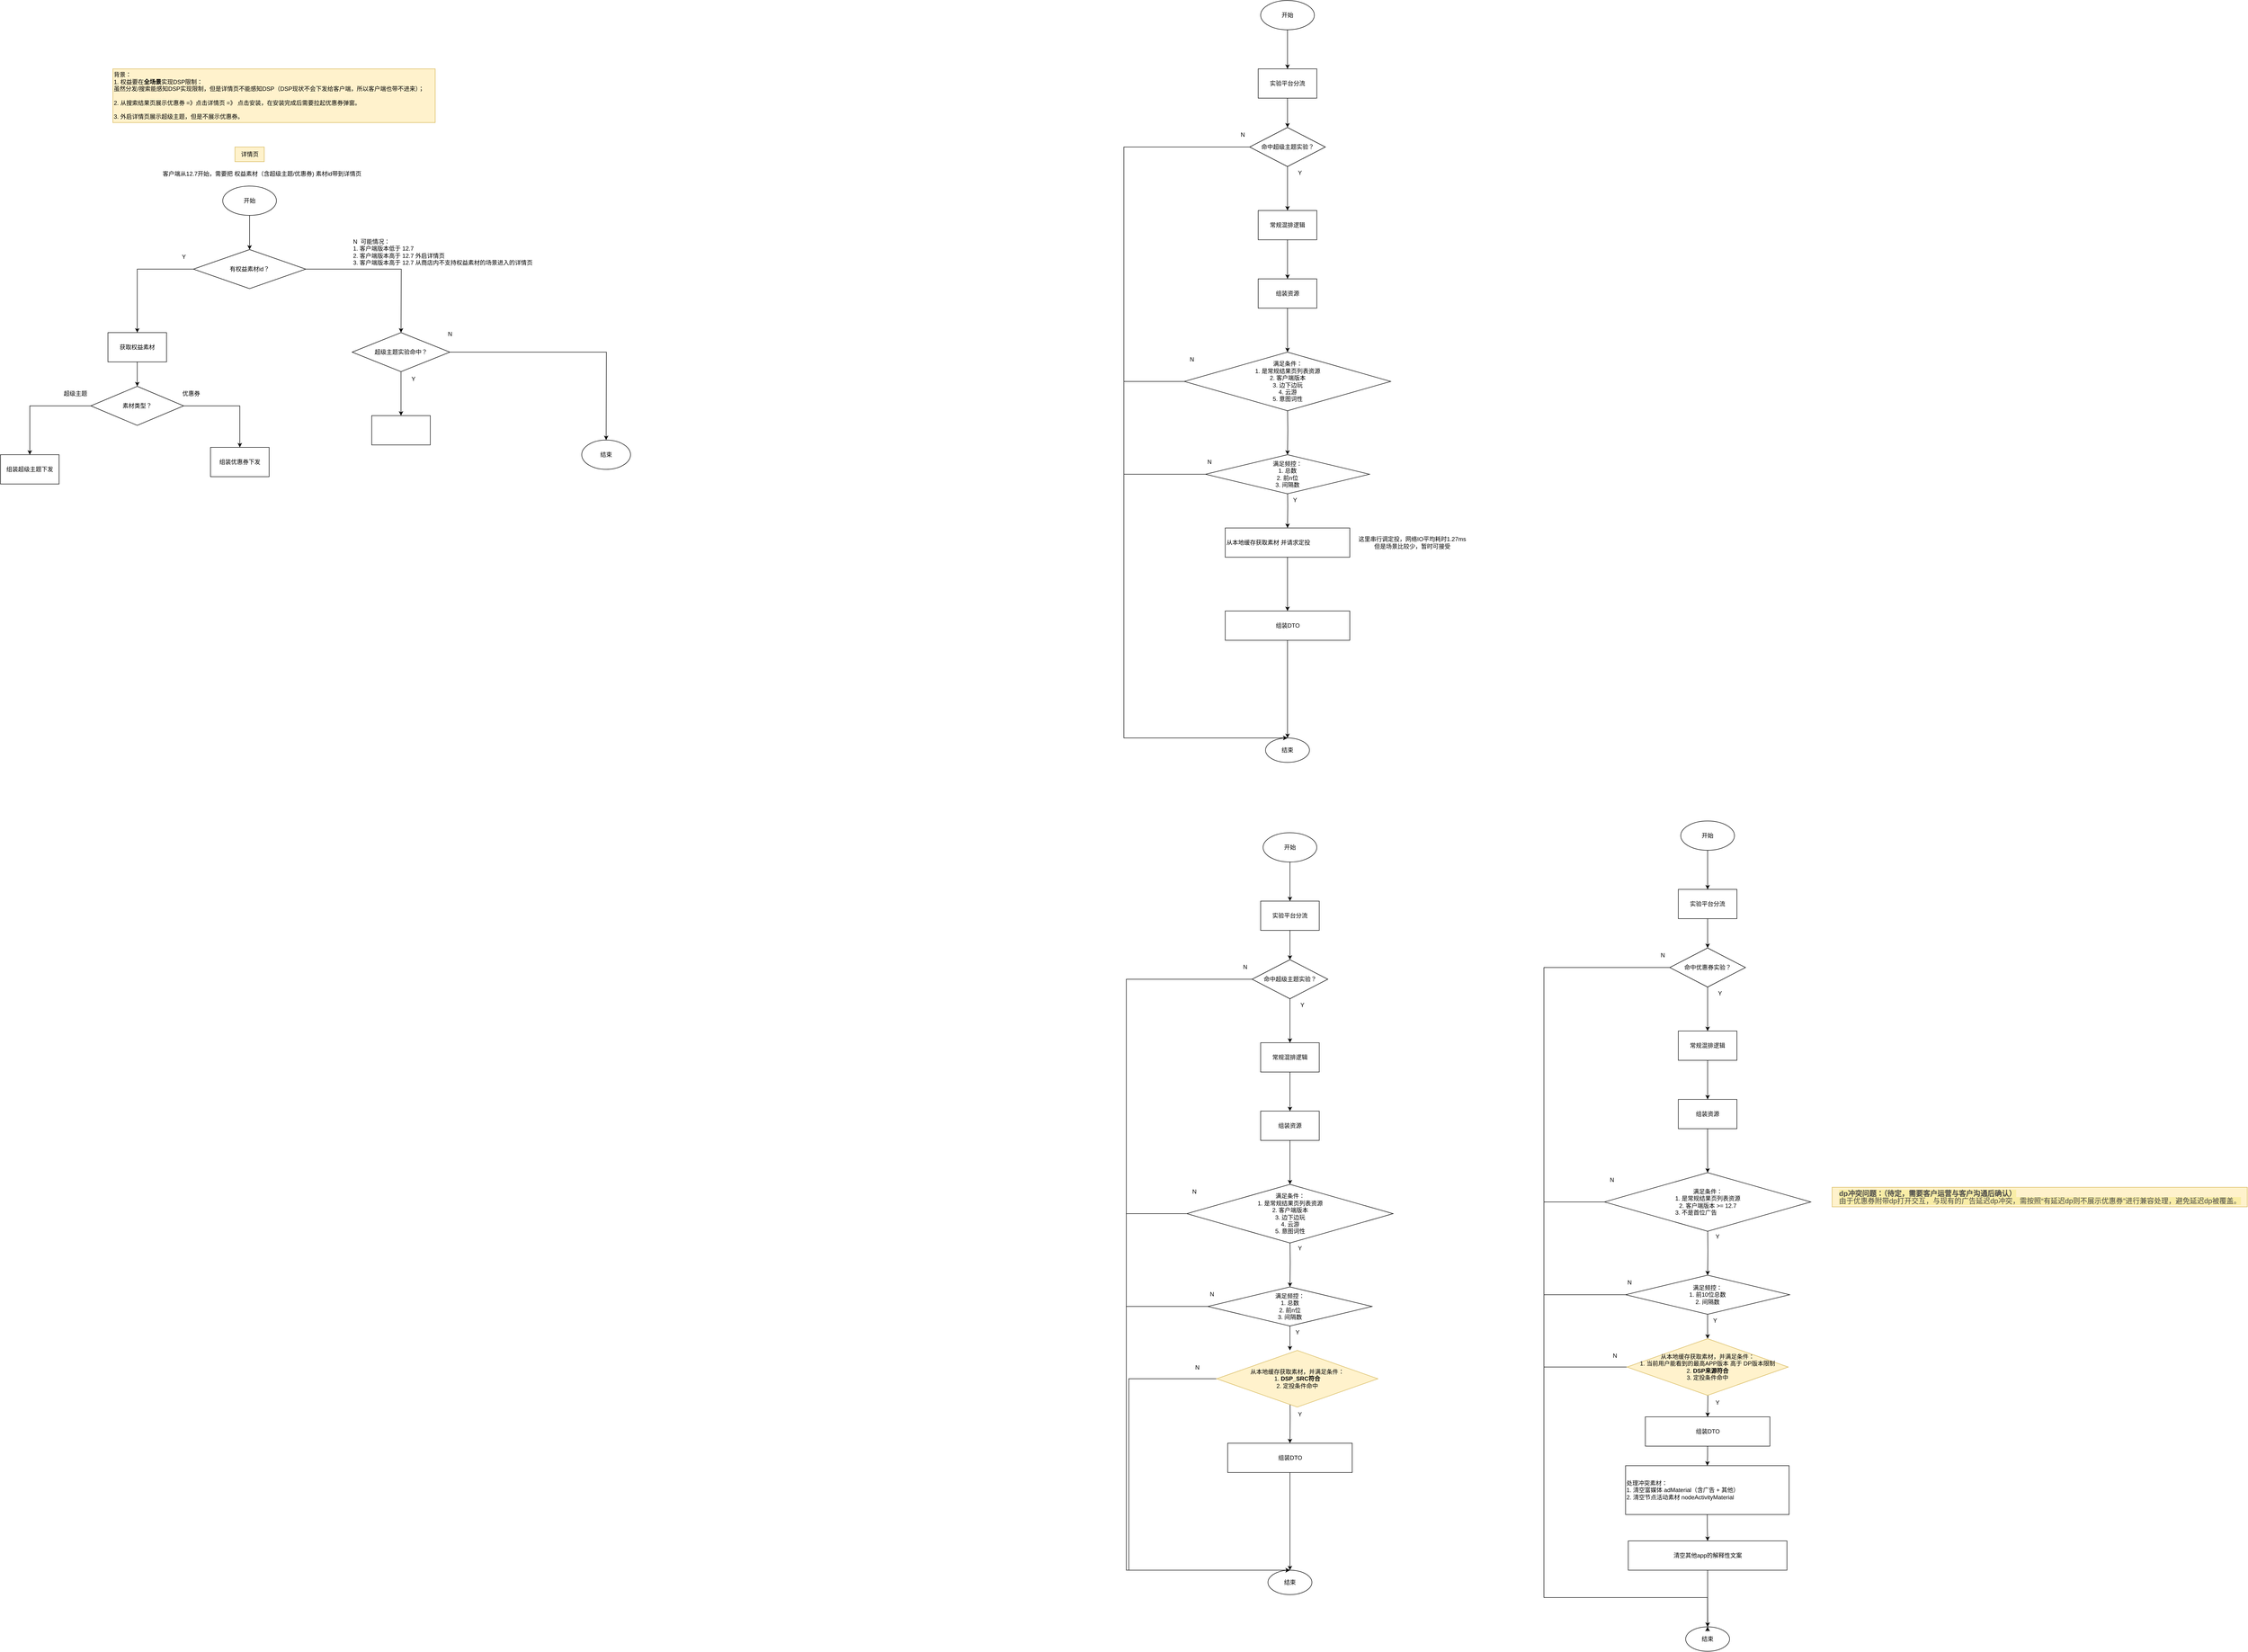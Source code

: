 <mxfile version="26.3.0">
  <diagram name="第 1 页" id="o4eZLWBOoZ1R6lj8plFQ">
    <mxGraphModel dx="3798" dy="714" grid="1" gridSize="10" guides="1" tooltips="1" connect="1" arrows="1" fold="1" page="1" pageScale="1" pageWidth="827" pageHeight="1169" math="0" shadow="0">
      <root>
        <mxCell id="0" />
        <mxCell id="1" parent="0" />
        <mxCell id="afSKzVF0Jw_LSbCJ2PBr-6" value="" style="edgeStyle=orthogonalEdgeStyle;rounded=0;orthogonalLoop=1;jettySize=auto;html=1;" parent="1" source="afSKzVF0Jw_LSbCJ2PBr-2" target="afSKzVF0Jw_LSbCJ2PBr-5" edge="1">
          <mxGeometry relative="1" as="geometry" />
        </mxCell>
        <mxCell id="afSKzVF0Jw_LSbCJ2PBr-2" value="开始" style="ellipse;whiteSpace=wrap;html=1;" parent="1" vertex="1">
          <mxGeometry x="360" y="50" width="110" height="60" as="geometry" />
        </mxCell>
        <mxCell id="afSKzVF0Jw_LSbCJ2PBr-8" value="" style="edgeStyle=orthogonalEdgeStyle;rounded=0;orthogonalLoop=1;jettySize=auto;html=1;" parent="1" source="afSKzVF0Jw_LSbCJ2PBr-5" target="afSKzVF0Jw_LSbCJ2PBr-7" edge="1">
          <mxGeometry relative="1" as="geometry" />
        </mxCell>
        <mxCell id="afSKzVF0Jw_LSbCJ2PBr-5" value="实验平台分流" style="whiteSpace=wrap;html=1;" parent="1" vertex="1">
          <mxGeometry x="355" y="190" width="120" height="60" as="geometry" />
        </mxCell>
        <mxCell id="afSKzVF0Jw_LSbCJ2PBr-10" value="" style="edgeStyle=orthogonalEdgeStyle;rounded=0;orthogonalLoop=1;jettySize=auto;html=1;" parent="1" source="afSKzVF0Jw_LSbCJ2PBr-7" target="afSKzVF0Jw_LSbCJ2PBr-9" edge="1">
          <mxGeometry relative="1" as="geometry">
            <Array as="points">
              <mxPoint x="80" y="350" />
              <mxPoint x="80" y="1560" />
            </Array>
          </mxGeometry>
        </mxCell>
        <mxCell id="afSKzVF0Jw_LSbCJ2PBr-12" value="" style="edgeStyle=orthogonalEdgeStyle;rounded=0;orthogonalLoop=1;jettySize=auto;html=1;" parent="1" source="afSKzVF0Jw_LSbCJ2PBr-7" target="afSKzVF0Jw_LSbCJ2PBr-11" edge="1">
          <mxGeometry relative="1" as="geometry" />
        </mxCell>
        <mxCell id="afSKzVF0Jw_LSbCJ2PBr-7" value="命中超级主题实验？" style="rhombus;whiteSpace=wrap;html=1;" parent="1" vertex="1">
          <mxGeometry x="337.5" y="310" width="155" height="80" as="geometry" />
        </mxCell>
        <mxCell id="afSKzVF0Jw_LSbCJ2PBr-9" value="结束" style="ellipse;whiteSpace=wrap;html=1;" parent="1" vertex="1">
          <mxGeometry x="370" y="1560" width="90" height="50" as="geometry" />
        </mxCell>
        <mxCell id="afSKzVF0Jw_LSbCJ2PBr-16" value="" style="edgeStyle=orthogonalEdgeStyle;rounded=0;orthogonalLoop=1;jettySize=auto;html=1;" parent="1" source="afSKzVF0Jw_LSbCJ2PBr-11" target="afSKzVF0Jw_LSbCJ2PBr-15" edge="1">
          <mxGeometry relative="1" as="geometry" />
        </mxCell>
        <mxCell id="afSKzVF0Jw_LSbCJ2PBr-11" value="常规混排逻辑" style="whiteSpace=wrap;html=1;" parent="1" vertex="1">
          <mxGeometry x="355" y="480" width="120" height="60" as="geometry" />
        </mxCell>
        <mxCell id="afSKzVF0Jw_LSbCJ2PBr-13" value="Y" style="text;html=1;align=center;verticalAlign=middle;resizable=0;points=[];autosize=1;strokeColor=none;fillColor=none;" parent="1" vertex="1">
          <mxGeometry x="425" y="388" width="30" height="30" as="geometry" />
        </mxCell>
        <mxCell id="afSKzVF0Jw_LSbCJ2PBr-14" value="N" style="text;html=1;align=center;verticalAlign=middle;resizable=0;points=[];autosize=1;strokeColor=none;fillColor=none;" parent="1" vertex="1">
          <mxGeometry x="307.5" y="310" width="30" height="30" as="geometry" />
        </mxCell>
        <mxCell id="afSKzVF0Jw_LSbCJ2PBr-18" value="" style="edgeStyle=orthogonalEdgeStyle;rounded=0;orthogonalLoop=1;jettySize=auto;html=1;" parent="1" source="afSKzVF0Jw_LSbCJ2PBr-15" edge="1">
          <mxGeometry relative="1" as="geometry">
            <mxPoint x="415.057" y="770" as="targetPoint" />
          </mxGeometry>
        </mxCell>
        <mxCell id="afSKzVF0Jw_LSbCJ2PBr-15" value="组装资源" style="whiteSpace=wrap;html=1;" parent="1" vertex="1">
          <mxGeometry x="355" y="620" width="120" height="60" as="geometry" />
        </mxCell>
        <mxCell id="afSKzVF0Jw_LSbCJ2PBr-20" value="" style="edgeStyle=orthogonalEdgeStyle;rounded=0;orthogonalLoop=1;jettySize=auto;html=1;" parent="1" edge="1">
          <mxGeometry relative="1" as="geometry">
            <mxPoint x="415.057" y="880" as="sourcePoint" />
            <mxPoint x="415" y="980" as="targetPoint" />
          </mxGeometry>
        </mxCell>
        <mxCell id="afSKzVF0Jw_LSbCJ2PBr-22" value="" style="edgeStyle=orthogonalEdgeStyle;rounded=0;orthogonalLoop=1;jettySize=auto;html=1;" parent="1" target="afSKzVF0Jw_LSbCJ2PBr-21" edge="1">
          <mxGeometry relative="1" as="geometry">
            <mxPoint x="415" y="1040" as="sourcePoint" />
          </mxGeometry>
        </mxCell>
        <mxCell id="afSKzVF0Jw_LSbCJ2PBr-34" style="edgeStyle=orthogonalEdgeStyle;rounded=0;orthogonalLoop=1;jettySize=auto;html=1;entryX=0.5;entryY=0;entryDx=0;entryDy=0;" parent="1" source="afSKzVF0Jw_LSbCJ2PBr-21" target="afSKzVF0Jw_LSbCJ2PBr-32" edge="1">
          <mxGeometry relative="1" as="geometry" />
        </mxCell>
        <mxCell id="afSKzVF0Jw_LSbCJ2PBr-21" value="从本地缓存获取素材 并请求定投" style="whiteSpace=wrap;html=1;align=left;" parent="1" vertex="1">
          <mxGeometry x="287.5" y="1130" width="255" height="60" as="geometry" />
        </mxCell>
        <mxCell id="afSKzVF0Jw_LSbCJ2PBr-30" style="edgeStyle=orthogonalEdgeStyle;rounded=0;orthogonalLoop=1;jettySize=auto;html=1;entryX=0.5;entryY=0;entryDx=0;entryDy=0;" parent="1" source="afSKzVF0Jw_LSbCJ2PBr-23" target="afSKzVF0Jw_LSbCJ2PBr-9" edge="1">
          <mxGeometry relative="1" as="geometry">
            <Array as="points">
              <mxPoint x="80" y="1020" />
              <mxPoint x="80" y="1560" />
            </Array>
          </mxGeometry>
        </mxCell>
        <mxCell id="afSKzVF0Jw_LSbCJ2PBr-23" value="&lt;span style=&quot;text-align: left;&quot;&gt;满足频控：&lt;/span&gt;&lt;br style=&quot;text-align: left;&quot;&gt;&lt;span style=&quot;text-align: left;&quot;&gt;1. 总数&lt;/span&gt;&lt;br style=&quot;text-align: left;&quot;&gt;&lt;span style=&quot;text-align: left;&quot;&gt;2. 前n位&lt;/span&gt;&lt;br style=&quot;text-align: left;&quot;&gt;&lt;span style=&quot;text-align: left;&quot;&gt;3. 间隔数&lt;/span&gt;" style="rhombus;whiteSpace=wrap;html=1;" parent="1" vertex="1">
          <mxGeometry x="247" y="980" width="336" height="80" as="geometry" />
        </mxCell>
        <mxCell id="afSKzVF0Jw_LSbCJ2PBr-24" value="Y" style="text;html=1;align=center;verticalAlign=middle;resizable=0;points=[];autosize=1;strokeColor=none;fillColor=none;" parent="1" vertex="1">
          <mxGeometry x="415" y="1058" width="30" height="30" as="geometry" />
        </mxCell>
        <mxCell id="afSKzVF0Jw_LSbCJ2PBr-25" value="N" style="text;html=1;align=center;verticalAlign=middle;resizable=0;points=[];autosize=1;strokeColor=none;fillColor=none;" parent="1" vertex="1">
          <mxGeometry x="240" y="980" width="30" height="30" as="geometry" />
        </mxCell>
        <mxCell id="afSKzVF0Jw_LSbCJ2PBr-29" style="edgeStyle=orthogonalEdgeStyle;rounded=0;orthogonalLoop=1;jettySize=auto;html=1;entryX=0.5;entryY=0;entryDx=0;entryDy=0;" parent="1" source="afSKzVF0Jw_LSbCJ2PBr-26" target="afSKzVF0Jw_LSbCJ2PBr-9" edge="1">
          <mxGeometry relative="1" as="geometry">
            <Array as="points">
              <mxPoint x="80" y="830" />
              <mxPoint x="80" y="1560" />
            </Array>
          </mxGeometry>
        </mxCell>
        <mxCell id="afSKzVF0Jw_LSbCJ2PBr-26" value="&lt;span style=&quot;text-align: left;&quot;&gt;满足条件：&lt;/span&gt;&lt;br style=&quot;text-align: left;&quot;&gt;&lt;span style=&quot;text-align: left;&quot;&gt;1. 是常规结果页列表资源&lt;/span&gt;&lt;br style=&quot;text-align: left;&quot;&gt;&lt;span style=&quot;text-align: left;&quot;&gt;2. 客户端版本&lt;/span&gt;&lt;br style=&quot;text-align: left;&quot;&gt;&lt;span style=&quot;text-align: left;&quot;&gt;3. 边下边玩&lt;/span&gt;&lt;br style=&quot;text-align: left;&quot;&gt;&lt;span style=&quot;text-align: left;&quot;&gt;4. 云游&lt;/span&gt;&lt;br style=&quot;text-align: left;&quot;&gt;&lt;span style=&quot;text-align: left;&quot;&gt;5. 意图词性&lt;/span&gt;" style="rhombus;whiteSpace=wrap;html=1;" parent="1" vertex="1">
          <mxGeometry x="203.75" y="770" width="422.5" height="120" as="geometry" />
        </mxCell>
        <mxCell id="afSKzVF0Jw_LSbCJ2PBr-27" value="N" style="text;html=1;align=center;verticalAlign=middle;resizable=0;points=[];autosize=1;strokeColor=none;fillColor=none;" parent="1" vertex="1">
          <mxGeometry x="203.75" y="770" width="30" height="30" as="geometry" />
        </mxCell>
        <mxCell id="afSKzVF0Jw_LSbCJ2PBr-28" value="这里串行调定投，网络IO平均耗时1.27ms&lt;br&gt;但是场景比较少，暂时可接受" style="text;html=1;align=center;verticalAlign=middle;resizable=0;points=[];autosize=1;strokeColor=none;fillColor=none;" parent="1" vertex="1">
          <mxGeometry x="550" y="1140" width="240" height="40" as="geometry" />
        </mxCell>
        <mxCell id="afSKzVF0Jw_LSbCJ2PBr-33" style="edgeStyle=orthogonalEdgeStyle;rounded=0;orthogonalLoop=1;jettySize=auto;html=1;entryX=0.5;entryY=0;entryDx=0;entryDy=0;" parent="1" source="afSKzVF0Jw_LSbCJ2PBr-32" target="afSKzVF0Jw_LSbCJ2PBr-9" edge="1">
          <mxGeometry relative="1" as="geometry" />
        </mxCell>
        <mxCell id="afSKzVF0Jw_LSbCJ2PBr-32" value="组装DTO" style="whiteSpace=wrap;html=1;align=center;" parent="1" vertex="1">
          <mxGeometry x="287.5" y="1300" width="255" height="60" as="geometry" />
        </mxCell>
        <mxCell id="afSKzVF0Jw_LSbCJ2PBr-35" value="" style="edgeStyle=orthogonalEdgeStyle;rounded=0;orthogonalLoop=1;jettySize=auto;html=1;" parent="1" source="afSKzVF0Jw_LSbCJ2PBr-36" target="afSKzVF0Jw_LSbCJ2PBr-38" edge="1">
          <mxGeometry relative="1" as="geometry" />
        </mxCell>
        <mxCell id="afSKzVF0Jw_LSbCJ2PBr-36" value="开始" style="ellipse;whiteSpace=wrap;html=1;" parent="1" vertex="1">
          <mxGeometry x="365" y="1754" width="110" height="60" as="geometry" />
        </mxCell>
        <mxCell id="afSKzVF0Jw_LSbCJ2PBr-37" value="" style="edgeStyle=orthogonalEdgeStyle;rounded=0;orthogonalLoop=1;jettySize=auto;html=1;" parent="1" source="afSKzVF0Jw_LSbCJ2PBr-38" target="afSKzVF0Jw_LSbCJ2PBr-41" edge="1">
          <mxGeometry relative="1" as="geometry" />
        </mxCell>
        <mxCell id="afSKzVF0Jw_LSbCJ2PBr-38" value="实验平台分流" style="whiteSpace=wrap;html=1;" parent="1" vertex="1">
          <mxGeometry x="360" y="1894" width="120" height="60" as="geometry" />
        </mxCell>
        <mxCell id="afSKzVF0Jw_LSbCJ2PBr-39" value="" style="edgeStyle=orthogonalEdgeStyle;rounded=0;orthogonalLoop=1;jettySize=auto;html=1;" parent="1" source="afSKzVF0Jw_LSbCJ2PBr-41" target="afSKzVF0Jw_LSbCJ2PBr-42" edge="1">
          <mxGeometry relative="1" as="geometry">
            <Array as="points">
              <mxPoint x="85" y="2054" />
              <mxPoint x="85" y="3264" />
            </Array>
          </mxGeometry>
        </mxCell>
        <mxCell id="afSKzVF0Jw_LSbCJ2PBr-40" value="" style="edgeStyle=orthogonalEdgeStyle;rounded=0;orthogonalLoop=1;jettySize=auto;html=1;" parent="1" source="afSKzVF0Jw_LSbCJ2PBr-41" target="afSKzVF0Jw_LSbCJ2PBr-44" edge="1">
          <mxGeometry relative="1" as="geometry" />
        </mxCell>
        <mxCell id="afSKzVF0Jw_LSbCJ2PBr-41" value="命中超级主题实验？" style="rhombus;whiteSpace=wrap;html=1;" parent="1" vertex="1">
          <mxGeometry x="342.5" y="2014" width="155" height="80" as="geometry" />
        </mxCell>
        <mxCell id="afSKzVF0Jw_LSbCJ2PBr-42" value="结束" style="ellipse;whiteSpace=wrap;html=1;" parent="1" vertex="1">
          <mxGeometry x="375" y="3264" width="90" height="50" as="geometry" />
        </mxCell>
        <mxCell id="afSKzVF0Jw_LSbCJ2PBr-43" value="" style="edgeStyle=orthogonalEdgeStyle;rounded=0;orthogonalLoop=1;jettySize=auto;html=1;" parent="1" source="afSKzVF0Jw_LSbCJ2PBr-44" target="afSKzVF0Jw_LSbCJ2PBr-48" edge="1">
          <mxGeometry relative="1" as="geometry" />
        </mxCell>
        <mxCell id="afSKzVF0Jw_LSbCJ2PBr-44" value="常规混排逻辑" style="whiteSpace=wrap;html=1;" parent="1" vertex="1">
          <mxGeometry x="360" y="2184" width="120" height="60" as="geometry" />
        </mxCell>
        <mxCell id="afSKzVF0Jw_LSbCJ2PBr-45" value="Y" style="text;html=1;align=center;verticalAlign=middle;resizable=0;points=[];autosize=1;strokeColor=none;fillColor=none;" parent="1" vertex="1">
          <mxGeometry x="430" y="2092" width="30" height="30" as="geometry" />
        </mxCell>
        <mxCell id="afSKzVF0Jw_LSbCJ2PBr-46" value="N" style="text;html=1;align=center;verticalAlign=middle;resizable=0;points=[];autosize=1;strokeColor=none;fillColor=none;" parent="1" vertex="1">
          <mxGeometry x="312.5" y="2014" width="30" height="30" as="geometry" />
        </mxCell>
        <mxCell id="afSKzVF0Jw_LSbCJ2PBr-47" value="" style="edgeStyle=orthogonalEdgeStyle;rounded=0;orthogonalLoop=1;jettySize=auto;html=1;" parent="1" source="afSKzVF0Jw_LSbCJ2PBr-48" edge="1">
          <mxGeometry relative="1" as="geometry">
            <mxPoint x="420.057" y="2474" as="targetPoint" />
          </mxGeometry>
        </mxCell>
        <mxCell id="afSKzVF0Jw_LSbCJ2PBr-48" value="组装资源" style="whiteSpace=wrap;html=1;" parent="1" vertex="1">
          <mxGeometry x="360" y="2324" width="120" height="60" as="geometry" />
        </mxCell>
        <mxCell id="afSKzVF0Jw_LSbCJ2PBr-49" value="" style="edgeStyle=orthogonalEdgeStyle;rounded=0;orthogonalLoop=1;jettySize=auto;html=1;" parent="1" edge="1">
          <mxGeometry relative="1" as="geometry">
            <mxPoint x="420.057" y="2584" as="sourcePoint" />
            <mxPoint x="420" y="2684" as="targetPoint" />
          </mxGeometry>
        </mxCell>
        <mxCell id="afSKzVF0Jw_LSbCJ2PBr-51" style="edgeStyle=orthogonalEdgeStyle;rounded=0;orthogonalLoop=1;jettySize=auto;html=1;entryX=0.5;entryY=0;entryDx=0;entryDy=0;" parent="1" target="afSKzVF0Jw_LSbCJ2PBr-62" edge="1">
          <mxGeometry relative="1" as="geometry">
            <mxPoint x="420" y="2894" as="sourcePoint" />
          </mxGeometry>
        </mxCell>
        <mxCell id="afSKzVF0Jw_LSbCJ2PBr-53" style="edgeStyle=orthogonalEdgeStyle;rounded=0;orthogonalLoop=1;jettySize=auto;html=1;entryX=0.5;entryY=0;entryDx=0;entryDy=0;" parent="1" source="afSKzVF0Jw_LSbCJ2PBr-54" target="afSKzVF0Jw_LSbCJ2PBr-42" edge="1">
          <mxGeometry relative="1" as="geometry">
            <Array as="points">
              <mxPoint x="85" y="2724" />
              <mxPoint x="85" y="3264" />
            </Array>
          </mxGeometry>
        </mxCell>
        <mxCell id="afSKzVF0Jw_LSbCJ2PBr-92" value="" style="edgeStyle=orthogonalEdgeStyle;rounded=0;orthogonalLoop=1;jettySize=auto;html=1;" parent="1" source="afSKzVF0Jw_LSbCJ2PBr-54" edge="1">
          <mxGeometry relative="1" as="geometry">
            <mxPoint x="420" y="2814" as="targetPoint" />
          </mxGeometry>
        </mxCell>
        <mxCell id="afSKzVF0Jw_LSbCJ2PBr-54" value="&lt;span style=&quot;text-align: left;&quot;&gt;满足频控：&lt;/span&gt;&lt;br style=&quot;text-align: left;&quot;&gt;&lt;span style=&quot;text-align: left;&quot;&gt;1. 总数&lt;/span&gt;&lt;br style=&quot;text-align: left;&quot;&gt;&lt;span style=&quot;text-align: left;&quot;&gt;2. 前n位&lt;/span&gt;&lt;br style=&quot;text-align: left;&quot;&gt;&lt;span style=&quot;text-align: left;&quot;&gt;3. 间隔数&lt;/span&gt;" style="rhombus;whiteSpace=wrap;html=1;" parent="1" vertex="1">
          <mxGeometry x="252" y="2684" width="336" height="80" as="geometry" />
        </mxCell>
        <mxCell id="afSKzVF0Jw_LSbCJ2PBr-55" value="Y" style="text;html=1;align=center;verticalAlign=middle;resizable=0;points=[];autosize=1;strokeColor=none;fillColor=none;" parent="1" vertex="1">
          <mxGeometry x="420" y="2762" width="30" height="30" as="geometry" />
        </mxCell>
        <mxCell id="afSKzVF0Jw_LSbCJ2PBr-56" value="N" style="text;html=1;align=center;verticalAlign=middle;resizable=0;points=[];autosize=1;strokeColor=none;fillColor=none;" parent="1" vertex="1">
          <mxGeometry x="245" y="2684" width="30" height="30" as="geometry" />
        </mxCell>
        <mxCell id="afSKzVF0Jw_LSbCJ2PBr-57" style="edgeStyle=orthogonalEdgeStyle;rounded=0;orthogonalLoop=1;jettySize=auto;html=1;entryX=0.5;entryY=0;entryDx=0;entryDy=0;" parent="1" source="afSKzVF0Jw_LSbCJ2PBr-58" target="afSKzVF0Jw_LSbCJ2PBr-42" edge="1">
          <mxGeometry relative="1" as="geometry">
            <Array as="points">
              <mxPoint x="85" y="2534" />
              <mxPoint x="85" y="3264" />
            </Array>
          </mxGeometry>
        </mxCell>
        <mxCell id="afSKzVF0Jw_LSbCJ2PBr-58" value="&lt;span style=&quot;text-align: left;&quot;&gt;满足条件：&lt;/span&gt;&lt;br style=&quot;text-align: left;&quot;&gt;&lt;span style=&quot;text-align: left;&quot;&gt;1. 是常规结果页列表资源&lt;/span&gt;&lt;br style=&quot;text-align: left;&quot;&gt;&lt;span style=&quot;text-align: left;&quot;&gt;2. 客户端版本&lt;/span&gt;&lt;br style=&quot;text-align: left;&quot;&gt;&lt;span style=&quot;text-align: left;&quot;&gt;3. 边下边玩&lt;/span&gt;&lt;br style=&quot;text-align: left;&quot;&gt;&lt;span style=&quot;text-align: left;&quot;&gt;4. 云游&lt;/span&gt;&lt;br style=&quot;text-align: left;&quot;&gt;&lt;span style=&quot;text-align: left;&quot;&gt;5. 意图词性&lt;/span&gt;" style="rhombus;whiteSpace=wrap;html=1;" parent="1" vertex="1">
          <mxGeometry x="208.75" y="2474" width="422.5" height="120" as="geometry" />
        </mxCell>
        <mxCell id="afSKzVF0Jw_LSbCJ2PBr-59" value="N" style="text;html=1;align=center;verticalAlign=middle;resizable=0;points=[];autosize=1;strokeColor=none;fillColor=none;" parent="1" vertex="1">
          <mxGeometry x="208.75" y="2474" width="30" height="30" as="geometry" />
        </mxCell>
        <mxCell id="afSKzVF0Jw_LSbCJ2PBr-61" style="edgeStyle=orthogonalEdgeStyle;rounded=0;orthogonalLoop=1;jettySize=auto;html=1;entryX=0.5;entryY=0;entryDx=0;entryDy=0;" parent="1" source="afSKzVF0Jw_LSbCJ2PBr-62" target="afSKzVF0Jw_LSbCJ2PBr-42" edge="1">
          <mxGeometry relative="1" as="geometry" />
        </mxCell>
        <mxCell id="afSKzVF0Jw_LSbCJ2PBr-62" value="组装DTO" style="whiteSpace=wrap;html=1;align=center;" parent="1" vertex="1">
          <mxGeometry x="292.5" y="3004" width="255" height="60" as="geometry" />
        </mxCell>
        <mxCell id="afSKzVF0Jw_LSbCJ2PBr-94" value="Y" style="text;html=1;align=center;verticalAlign=middle;resizable=0;points=[];autosize=1;strokeColor=none;fillColor=none;" parent="1" vertex="1">
          <mxGeometry x="425" y="2930" width="30" height="30" as="geometry" />
        </mxCell>
        <mxCell id="afSKzVF0Jw_LSbCJ2PBr-95" value="Y" style="text;html=1;align=center;verticalAlign=middle;resizable=0;points=[];autosize=1;strokeColor=none;fillColor=none;" parent="1" vertex="1">
          <mxGeometry x="425" y="2590" width="30" height="30" as="geometry" />
        </mxCell>
        <mxCell id="afSKzVF0Jw_LSbCJ2PBr-97" value="N" style="text;html=1;align=center;verticalAlign=middle;resizable=0;points=[];autosize=1;strokeColor=none;fillColor=none;" parent="1" vertex="1">
          <mxGeometry x="215" y="2834" width="30" height="30" as="geometry" />
        </mxCell>
        <mxCell id="afSKzVF0Jw_LSbCJ2PBr-101" style="edgeStyle=orthogonalEdgeStyle;rounded=0;orthogonalLoop=1;jettySize=auto;html=1;entryX=0.5;entryY=0;entryDx=0;entryDy=0;" parent="1" source="afSKzVF0Jw_LSbCJ2PBr-100" target="afSKzVF0Jw_LSbCJ2PBr-42" edge="1">
          <mxGeometry relative="1" as="geometry">
            <Array as="points">
              <mxPoint x="90" y="2872" />
              <mxPoint x="90" y="3264" />
            </Array>
          </mxGeometry>
        </mxCell>
        <mxCell id="afSKzVF0Jw_LSbCJ2PBr-100" value="从本地缓存获取素材，并满足条件：&lt;br&gt;1. &lt;b&gt;DSP_SRC符合&lt;/b&gt;&lt;br&gt;2. 定投条件命中" style="rhombus;whiteSpace=wrap;html=1;fillColor=#fff2cc;strokeColor=#d6b656;" parent="1" vertex="1">
          <mxGeometry x="270" y="2814" width="330" height="116" as="geometry" />
        </mxCell>
        <mxCell id="afSKzVF0Jw_LSbCJ2PBr-133" value="" style="edgeStyle=orthogonalEdgeStyle;rounded=0;orthogonalLoop=1;jettySize=auto;html=1;" parent="1" source="afSKzVF0Jw_LSbCJ2PBr-134" target="afSKzVF0Jw_LSbCJ2PBr-136" edge="1">
          <mxGeometry relative="1" as="geometry" />
        </mxCell>
        <mxCell id="afSKzVF0Jw_LSbCJ2PBr-134" value="开始" style="ellipse;whiteSpace=wrap;html=1;" parent="1" vertex="1">
          <mxGeometry x="1220.14" y="1730" width="110" height="60" as="geometry" />
        </mxCell>
        <mxCell id="afSKzVF0Jw_LSbCJ2PBr-135" value="" style="edgeStyle=orthogonalEdgeStyle;rounded=0;orthogonalLoop=1;jettySize=auto;html=1;" parent="1" source="afSKzVF0Jw_LSbCJ2PBr-136" target="afSKzVF0Jw_LSbCJ2PBr-139" edge="1">
          <mxGeometry relative="1" as="geometry" />
        </mxCell>
        <mxCell id="afSKzVF0Jw_LSbCJ2PBr-136" value="实验平台分流" style="whiteSpace=wrap;html=1;" parent="1" vertex="1">
          <mxGeometry x="1215.14" y="1870" width="120" height="60" as="geometry" />
        </mxCell>
        <mxCell id="afSKzVF0Jw_LSbCJ2PBr-137" value="" style="edgeStyle=orthogonalEdgeStyle;rounded=0;orthogonalLoop=1;jettySize=auto;html=1;" parent="1" source="afSKzVF0Jw_LSbCJ2PBr-139" target="afSKzVF0Jw_LSbCJ2PBr-140" edge="1">
          <mxGeometry relative="1" as="geometry">
            <Array as="points">
              <mxPoint x="940" y="2030" />
              <mxPoint x="940" y="3320" />
              <mxPoint x="1275" y="3320" />
            </Array>
          </mxGeometry>
        </mxCell>
        <mxCell id="afSKzVF0Jw_LSbCJ2PBr-138" value="" style="edgeStyle=orthogonalEdgeStyle;rounded=0;orthogonalLoop=1;jettySize=auto;html=1;" parent="1" source="afSKzVF0Jw_LSbCJ2PBr-139" target="afSKzVF0Jw_LSbCJ2PBr-142" edge="1">
          <mxGeometry relative="1" as="geometry" />
        </mxCell>
        <mxCell id="afSKzVF0Jw_LSbCJ2PBr-139" value="命中优惠券实验？" style="rhombus;whiteSpace=wrap;html=1;" parent="1" vertex="1">
          <mxGeometry x="1197.64" y="1990" width="155" height="80" as="geometry" />
        </mxCell>
        <mxCell id="afSKzVF0Jw_LSbCJ2PBr-140" value="结束" style="ellipse;whiteSpace=wrap;html=1;" parent="1" vertex="1">
          <mxGeometry x="1230.14" y="3380" width="90" height="50" as="geometry" />
        </mxCell>
        <mxCell id="afSKzVF0Jw_LSbCJ2PBr-141" value="" style="edgeStyle=orthogonalEdgeStyle;rounded=0;orthogonalLoop=1;jettySize=auto;html=1;" parent="1" source="afSKzVF0Jw_LSbCJ2PBr-142" target="afSKzVF0Jw_LSbCJ2PBr-146" edge="1">
          <mxGeometry relative="1" as="geometry" />
        </mxCell>
        <mxCell id="afSKzVF0Jw_LSbCJ2PBr-142" value="常规混排逻辑" style="whiteSpace=wrap;html=1;" parent="1" vertex="1">
          <mxGeometry x="1215.14" y="2160" width="120" height="60" as="geometry" />
        </mxCell>
        <mxCell id="afSKzVF0Jw_LSbCJ2PBr-143" value="Y" style="text;html=1;align=center;verticalAlign=middle;resizable=0;points=[];autosize=1;strokeColor=none;fillColor=none;" parent="1" vertex="1">
          <mxGeometry x="1285.14" y="2068" width="30" height="30" as="geometry" />
        </mxCell>
        <mxCell id="afSKzVF0Jw_LSbCJ2PBr-144" value="N" style="text;html=1;align=center;verticalAlign=middle;resizable=0;points=[];autosize=1;strokeColor=none;fillColor=none;" parent="1" vertex="1">
          <mxGeometry x="1167.64" y="1990" width="30" height="30" as="geometry" />
        </mxCell>
        <mxCell id="afSKzVF0Jw_LSbCJ2PBr-145" value="" style="edgeStyle=orthogonalEdgeStyle;rounded=0;orthogonalLoop=1;jettySize=auto;html=1;" parent="1" source="afSKzVF0Jw_LSbCJ2PBr-146" edge="1">
          <mxGeometry relative="1" as="geometry">
            <mxPoint x="1275.197" y="2450" as="targetPoint" />
          </mxGeometry>
        </mxCell>
        <mxCell id="afSKzVF0Jw_LSbCJ2PBr-146" value="组装资源" style="whiteSpace=wrap;html=1;" parent="1" vertex="1">
          <mxGeometry x="1215.14" y="2300" width="120" height="60" as="geometry" />
        </mxCell>
        <mxCell id="afSKzVF0Jw_LSbCJ2PBr-147" value="" style="edgeStyle=orthogonalEdgeStyle;rounded=0;orthogonalLoop=1;jettySize=auto;html=1;" parent="1" edge="1">
          <mxGeometry relative="1" as="geometry">
            <mxPoint x="1275.197" y="2560" as="sourcePoint" />
            <mxPoint x="1275.14" y="2660" as="targetPoint" />
          </mxGeometry>
        </mxCell>
        <mxCell id="afSKzVF0Jw_LSbCJ2PBr-148" style="edgeStyle=orthogonalEdgeStyle;rounded=0;orthogonalLoop=1;jettySize=auto;html=1;entryX=0.5;entryY=0;entryDx=0;entryDy=0;" parent="1" target="afSKzVF0Jw_LSbCJ2PBr-158" edge="1">
          <mxGeometry relative="1" as="geometry">
            <mxPoint x="1275.14" y="2870" as="sourcePoint" />
          </mxGeometry>
        </mxCell>
        <mxCell id="afSKzVF0Jw_LSbCJ2PBr-149" style="edgeStyle=orthogonalEdgeStyle;rounded=0;orthogonalLoop=1;jettySize=auto;html=1;entryX=0.5;entryY=0;entryDx=0;entryDy=0;" parent="1" source="afSKzVF0Jw_LSbCJ2PBr-151" target="afSKzVF0Jw_LSbCJ2PBr-140" edge="1">
          <mxGeometry relative="1" as="geometry">
            <Array as="points">
              <mxPoint x="940" y="2700" />
              <mxPoint x="940" y="3320" />
              <mxPoint x="1275" y="3320" />
              <mxPoint x="1275" y="3390" />
            </Array>
          </mxGeometry>
        </mxCell>
        <mxCell id="afSKzVF0Jw_LSbCJ2PBr-150" value="" style="edgeStyle=orthogonalEdgeStyle;rounded=0;orthogonalLoop=1;jettySize=auto;html=1;" parent="1" source="afSKzVF0Jw_LSbCJ2PBr-151" edge="1">
          <mxGeometry relative="1" as="geometry">
            <mxPoint x="1275.14" y="2790" as="targetPoint" />
          </mxGeometry>
        </mxCell>
        <mxCell id="afSKzVF0Jw_LSbCJ2PBr-151" value="&lt;span style=&quot;text-align: left;&quot;&gt;满足频控：&lt;/span&gt;&lt;br style=&quot;text-align: left;&quot;&gt;&lt;span style=&quot;text-align: left;&quot;&gt;1. 前10位总数&lt;/span&gt;&lt;br style=&quot;text-align: left;&quot;&gt;&lt;span style=&quot;text-align: left;&quot;&gt;2. 间隔数&lt;/span&gt;" style="rhombus;whiteSpace=wrap;html=1;" parent="1" vertex="1">
          <mxGeometry x="1107.14" y="2660" width="336" height="80" as="geometry" />
        </mxCell>
        <mxCell id="afSKzVF0Jw_LSbCJ2PBr-152" value="Y" style="text;html=1;align=center;verticalAlign=middle;resizable=0;points=[];autosize=1;strokeColor=none;fillColor=none;" parent="1" vertex="1">
          <mxGeometry x="1275.14" y="2738" width="30" height="30" as="geometry" />
        </mxCell>
        <mxCell id="afSKzVF0Jw_LSbCJ2PBr-153" value="N" style="text;html=1;align=center;verticalAlign=middle;resizable=0;points=[];autosize=1;strokeColor=none;fillColor=none;" parent="1" vertex="1">
          <mxGeometry x="1100.14" y="2660" width="30" height="30" as="geometry" />
        </mxCell>
        <mxCell id="afSKzVF0Jw_LSbCJ2PBr-154" style="edgeStyle=orthogonalEdgeStyle;rounded=0;orthogonalLoop=1;jettySize=auto;html=1;entryX=0.5;entryY=0;entryDx=0;entryDy=0;" parent="1" source="afSKzVF0Jw_LSbCJ2PBr-155" target="afSKzVF0Jw_LSbCJ2PBr-140" edge="1">
          <mxGeometry relative="1" as="geometry">
            <Array as="points">
              <mxPoint x="940" y="2510" />
              <mxPoint x="940" y="3320" />
              <mxPoint x="1275" y="3320" />
              <mxPoint x="1275" y="3390" />
            </Array>
          </mxGeometry>
        </mxCell>
        <mxCell id="afSKzVF0Jw_LSbCJ2PBr-155" value="&lt;span style=&quot;text-align: left;&quot;&gt;满足条件：&lt;/span&gt;&lt;br style=&quot;text-align: left;&quot;&gt;&lt;span style=&quot;text-align: left;&quot;&gt;1. 是常规结果页列表资源&lt;/span&gt;&lt;br style=&quot;text-align: left;&quot;&gt;&lt;span style=&quot;text-align: left;&quot;&gt;2. 客户端版本 &amp;gt;= 12.7&lt;/span&gt;&lt;br style=&quot;text-align: left;&quot;&gt;&lt;div style=&quot;text-align: left;&quot;&gt;&lt;span style=&quot;background-color: transparent;&quot;&gt;3. 不是首位广告&lt;/span&gt;&lt;/div&gt;" style="rhombus;whiteSpace=wrap;html=1;" parent="1" vertex="1">
          <mxGeometry x="1063.89" y="2450" width="422.5" height="120" as="geometry" />
        </mxCell>
        <mxCell id="afSKzVF0Jw_LSbCJ2PBr-156" value="N" style="text;html=1;align=center;verticalAlign=middle;resizable=0;points=[];autosize=1;strokeColor=none;fillColor=none;" parent="1" vertex="1">
          <mxGeometry x="1063.89" y="2450" width="30" height="30" as="geometry" />
        </mxCell>
        <mxCell id="nyr_95l-Gm0MTkM-s56c-2" value="" style="edgeStyle=orthogonalEdgeStyle;rounded=0;orthogonalLoop=1;jettySize=auto;html=1;" parent="1" source="afSKzVF0Jw_LSbCJ2PBr-158" target="nyr_95l-Gm0MTkM-s56c-1" edge="1">
          <mxGeometry relative="1" as="geometry" />
        </mxCell>
        <mxCell id="afSKzVF0Jw_LSbCJ2PBr-158" value="组装DTO" style="whiteSpace=wrap;html=1;align=center;" parent="1" vertex="1">
          <mxGeometry x="1147.64" y="2950" width="255" height="60" as="geometry" />
        </mxCell>
        <mxCell id="afSKzVF0Jw_LSbCJ2PBr-159" value="Y" style="text;html=1;align=center;verticalAlign=middle;resizable=0;points=[];autosize=1;strokeColor=none;fillColor=none;" parent="1" vertex="1">
          <mxGeometry x="1280.14" y="2906" width="30" height="30" as="geometry" />
        </mxCell>
        <mxCell id="afSKzVF0Jw_LSbCJ2PBr-160" value="Y" style="text;html=1;align=center;verticalAlign=middle;resizable=0;points=[];autosize=1;strokeColor=none;fillColor=none;" parent="1" vertex="1">
          <mxGeometry x="1280.14" y="2566" width="30" height="30" as="geometry" />
        </mxCell>
        <mxCell id="afSKzVF0Jw_LSbCJ2PBr-161" value="N" style="text;html=1;align=center;verticalAlign=middle;resizable=0;points=[];autosize=1;strokeColor=none;fillColor=none;" parent="1" vertex="1">
          <mxGeometry x="1070.14" y="2810" width="30" height="30" as="geometry" />
        </mxCell>
        <mxCell id="afSKzVF0Jw_LSbCJ2PBr-162" style="edgeStyle=orthogonalEdgeStyle;rounded=0;orthogonalLoop=1;jettySize=auto;html=1;entryX=0.5;entryY=0;entryDx=0;entryDy=0;" parent="1" source="afSKzVF0Jw_LSbCJ2PBr-163" target="afSKzVF0Jw_LSbCJ2PBr-140" edge="1">
          <mxGeometry relative="1" as="geometry">
            <Array as="points">
              <mxPoint x="940" y="2848" />
              <mxPoint x="940" y="3320" />
              <mxPoint x="1275" y="3320" />
              <mxPoint x="1275" y="3390" />
            </Array>
          </mxGeometry>
        </mxCell>
        <mxCell id="afSKzVF0Jw_LSbCJ2PBr-163" value="从本地缓存获取素材，并满足条件：&lt;br&gt;1. 当前用户能看到的最高APP版本 高于 DP版本限制&lt;br&gt;2. &lt;b&gt;DSP来源符合&lt;/b&gt;&lt;br&gt;3. 定投条件命中" style="rhombus;whiteSpace=wrap;html=1;fillColor=#fff2cc;strokeColor=#d6b656;" parent="1" vertex="1">
          <mxGeometry x="1110.14" y="2790" width="330" height="116" as="geometry" />
        </mxCell>
        <mxCell id="afSKzVF0Jw_LSbCJ2PBr-164" value="&lt;span data-copy-origin=&quot;https://odocs.myoas.com&quot; data-docs-delta=&quot;[[20,&amp;quot;dp冲突问题：（待定，需要客户运营与客户沟通后确认）&amp;quot;,&amp;quot;1:\&amp;quot;rgb(249%2C%20237%2C%20166)\&amp;quot;|8:1&amp;quot;],[20,&amp;quot;\n&amp;quot;,&amp;quot;24:\&amp;quot;A6t5\&amp;quot;|7:3|direction:\&amp;quot;ltr\&amp;quot;&amp;quot;],[20,&amp;quot;由于优惠券附带dp打开交互，与现有的广告延迟dp冲突，需按照“有延迟dp则不展示优惠券”进行兼容处理，避免延迟dp被覆盖。&amp;quot;,&amp;quot;1:\&amp;quot;rgb(249%2C%20237%2C%20166)\&amp;quot;&amp;quot;]]&quot;&gt;&lt;p style=&quot;line-height: 100%;margin-bottom: 0pt;margin-top: 0pt;text-align: justify;font-size: 11pt;color: #494949;&quot; class=&quot;ql-align-justify ql-direction-ltr ql-long-256471&quot; align=&quot;justify&quot;&gt;&lt;strong style=&quot;background-color: rgb(249, 237, 166);&quot; class=&quot;ql-author-256471&quot;&gt;dp冲突问题：（待定，需要客户运营与客户沟通后确认）&lt;/strong&gt;&lt;/p&gt;&lt;p style=&quot;line-height: 100%;margin-bottom: 0pt;margin-top: 0pt;text-align: justify;font-size: 11pt;color: #494949;&quot; class=&quot;ql-align-justify ql-direction-ltr ql-long-256471&quot; align=&quot;justify&quot;&gt;&lt;span style=&quot;background-color: rgb(249, 237, 166);&quot; class=&quot;ql-author-256471&quot;&gt;由于优惠券附带dp打开交互，与现有的广告延迟dp冲突，需按照“有延迟dp则不展示优惠券”进行兼容处理，避免延迟dp被覆盖。&lt;/span&gt;&lt;/p&gt;&lt;/span&gt;" style="text;html=1;align=center;verticalAlign=middle;resizable=0;points=[];autosize=1;strokeColor=#d6b656;fillColor=#fff2cc;" parent="1" vertex="1">
          <mxGeometry x="1530" y="2480" width="850" height="40" as="geometry" />
        </mxCell>
        <mxCell id="nyr_95l-Gm0MTkM-s56c-4" value="" style="edgeStyle=orthogonalEdgeStyle;rounded=0;orthogonalLoop=1;jettySize=auto;html=1;" parent="1" source="nyr_95l-Gm0MTkM-s56c-1" target="nyr_95l-Gm0MTkM-s56c-3" edge="1">
          <mxGeometry relative="1" as="geometry" />
        </mxCell>
        <mxCell id="nyr_95l-Gm0MTkM-s56c-1" value="处理冲突素材：&lt;div&gt;&lt;span style=&quot;text-wrap: nowrap;&quot;&gt;1.&amp;nbsp;&lt;/span&gt;&lt;span style=&quot;background-color: transparent; text-wrap: nowrap;&quot;&gt;清空&lt;/span&gt;&lt;span style=&quot;text-wrap: nowrap; background-color: transparent;&quot;&gt;富媒体 adMaterial（含广告 + 其他）&lt;/span&gt;&lt;/div&gt;&lt;div&gt;&lt;span style=&quot;text-wrap: nowrap; background-color: transparent;&quot;&gt;2. 清空节点活动素材 nodeActivityMaterial&lt;/span&gt;&lt;/div&gt;" style="whiteSpace=wrap;html=1;align=left;" parent="1" vertex="1">
          <mxGeometry x="1107.14" y="3050" width="334.86" height="100" as="geometry" />
        </mxCell>
        <mxCell id="nyr_95l-Gm0MTkM-s56c-6" style="edgeStyle=orthogonalEdgeStyle;rounded=0;orthogonalLoop=1;jettySize=auto;html=1;" parent="1" source="nyr_95l-Gm0MTkM-s56c-3" edge="1">
          <mxGeometry relative="1" as="geometry">
            <mxPoint x="1275.14" y="3380" as="targetPoint" />
          </mxGeometry>
        </mxCell>
        <mxCell id="nyr_95l-Gm0MTkM-s56c-3" value="清空其他app的解释性文案" style="whiteSpace=wrap;html=1;" parent="1" vertex="1">
          <mxGeometry x="1112.71" y="3204" width="324.86" height="60" as="geometry" />
        </mxCell>
        <mxCell id="xy2Sa3KlGMwKTaiAb8sO-12" style="edgeStyle=orthogonalEdgeStyle;rounded=0;orthogonalLoop=1;jettySize=auto;html=1;entryX=0.5;entryY=0;entryDx=0;entryDy=0;" edge="1" parent="1" source="xy2Sa3KlGMwKTaiAb8sO-2" target="xy2Sa3KlGMwKTaiAb8sO-5">
          <mxGeometry relative="1" as="geometry" />
        </mxCell>
        <mxCell id="xy2Sa3KlGMwKTaiAb8sO-2" value="开始" style="ellipse;whiteSpace=wrap;html=1;" vertex="1" parent="1">
          <mxGeometry x="-1765" y="430" width="110" height="60" as="geometry" />
        </mxCell>
        <mxCell id="xy2Sa3KlGMwKTaiAb8sO-3" value="" style="edgeStyle=orthogonalEdgeStyle;rounded=0;orthogonalLoop=1;jettySize=auto;html=1;" edge="1" parent="1" source="xy2Sa3KlGMwKTaiAb8sO-5" target="xy2Sa3KlGMwKTaiAb8sO-6">
          <mxGeometry relative="1" as="geometry" />
        </mxCell>
        <mxCell id="xy2Sa3KlGMwKTaiAb8sO-4" value="" style="edgeStyle=orthogonalEdgeStyle;rounded=0;orthogonalLoop=1;jettySize=auto;html=1;" edge="1" parent="1" source="xy2Sa3KlGMwKTaiAb8sO-5">
          <mxGeometry relative="1" as="geometry">
            <mxPoint x="-1399.957" y="730" as="targetPoint" />
          </mxGeometry>
        </mxCell>
        <mxCell id="xy2Sa3KlGMwKTaiAb8sO-5" value="有权益素材id？" style="rhombus;whiteSpace=wrap;html=1;" vertex="1" parent="1">
          <mxGeometry x="-1825" y="560" width="230" height="80" as="geometry" />
        </mxCell>
        <mxCell id="xy2Sa3KlGMwKTaiAb8sO-19" value="" style="edgeStyle=orthogonalEdgeStyle;rounded=0;orthogonalLoop=1;jettySize=auto;html=1;" edge="1" parent="1" source="xy2Sa3KlGMwKTaiAb8sO-6" target="xy2Sa3KlGMwKTaiAb8sO-18">
          <mxGeometry relative="1" as="geometry" />
        </mxCell>
        <mxCell id="xy2Sa3KlGMwKTaiAb8sO-6" value="获取权益素材" style="whiteSpace=wrap;html=1;" vertex="1" parent="1">
          <mxGeometry x="-2000" y="730" width="120" height="60" as="geometry" />
        </mxCell>
        <mxCell id="xy2Sa3KlGMwKTaiAb8sO-8" value="Y" style="text;html=1;align=center;verticalAlign=middle;resizable=0;points=[];autosize=1;strokeColor=none;fillColor=none;" vertex="1" parent="1">
          <mxGeometry x="-1860" y="560" width="30" height="30" as="geometry" />
        </mxCell>
        <mxCell id="xy2Sa3KlGMwKTaiAb8sO-9" value="N&amp;nbsp; 可能情况：&lt;br&gt;1. 客户端版本低于 12.7&lt;br&gt;2. 客户端版本高于 12.7 外启详情页&lt;br&gt;3. 客户端版本高于 12.7 从商店内不支持权益素材的场景进入的详情页" style="text;html=1;align=left;verticalAlign=middle;resizable=0;points=[];autosize=1;strokeColor=none;fillColor=none;" vertex="1" parent="1">
          <mxGeometry x="-1500" y="530" width="390" height="70" as="geometry" />
        </mxCell>
        <mxCell id="xy2Sa3KlGMwKTaiAb8sO-10" value="详情页" style="text;html=1;align=center;verticalAlign=middle;resizable=0;points=[];autosize=1;strokeColor=#d6b656;fillColor=#fff2cc;" vertex="1" parent="1">
          <mxGeometry x="-1740" y="350" width="60" height="30" as="geometry" />
        </mxCell>
        <mxCell id="xy2Sa3KlGMwKTaiAb8sO-14" value="客户端从12.7开始，需要把 权益素材（含超级主题/优惠券) 素材id带到详情页" style="text;html=1;align=center;verticalAlign=middle;resizable=0;points=[];autosize=1;strokeColor=none;fillColor=none;" vertex="1" parent="1">
          <mxGeometry x="-1900" y="390" width="430" height="30" as="geometry" />
        </mxCell>
        <mxCell id="xy2Sa3KlGMwKTaiAb8sO-21" value="" style="edgeStyle=orthogonalEdgeStyle;rounded=0;orthogonalLoop=1;jettySize=auto;html=1;" edge="1" parent="1" source="xy2Sa3KlGMwKTaiAb8sO-18" target="xy2Sa3KlGMwKTaiAb8sO-20">
          <mxGeometry relative="1" as="geometry" />
        </mxCell>
        <mxCell id="xy2Sa3KlGMwKTaiAb8sO-28" value="" style="edgeStyle=orthogonalEdgeStyle;rounded=0;orthogonalLoop=1;jettySize=auto;html=1;" edge="1" parent="1" source="xy2Sa3KlGMwKTaiAb8sO-18" target="xy2Sa3KlGMwKTaiAb8sO-27">
          <mxGeometry relative="1" as="geometry" />
        </mxCell>
        <mxCell id="xy2Sa3KlGMwKTaiAb8sO-18" value="素材类型？" style="rhombus;whiteSpace=wrap;html=1;" vertex="1" parent="1">
          <mxGeometry x="-2035" y="840" width="190" height="80" as="geometry" />
        </mxCell>
        <mxCell id="xy2Sa3KlGMwKTaiAb8sO-20" value="组装超级主题下发" style="whiteSpace=wrap;html=1;" vertex="1" parent="1">
          <mxGeometry x="-2220" y="980" width="120" height="60" as="geometry" />
        </mxCell>
        <mxCell id="xy2Sa3KlGMwKTaiAb8sO-22" value="超级主题" style="text;html=1;align=center;verticalAlign=middle;resizable=0;points=[];autosize=1;strokeColor=none;fillColor=none;" vertex="1" parent="1">
          <mxGeometry x="-2102" y="840" width="70" height="30" as="geometry" />
        </mxCell>
        <mxCell id="xy2Sa3KlGMwKTaiAb8sO-23" value="优惠券" style="text;html=1;align=center;verticalAlign=middle;resizable=0;points=[];autosize=1;strokeColor=none;fillColor=none;" vertex="1" parent="1">
          <mxGeometry x="-1860" y="840" width="60" height="30" as="geometry" />
        </mxCell>
        <mxCell id="xy2Sa3KlGMwKTaiAb8sO-27" value="组装优惠券下发" style="whiteSpace=wrap;html=1;" vertex="1" parent="1">
          <mxGeometry x="-1790" y="965" width="120" height="60" as="geometry" />
        </mxCell>
        <mxCell id="xy2Sa3KlGMwKTaiAb8sO-29" value="背景：&lt;br&gt;1. 权益要在&lt;b&gt;全场景&lt;/b&gt;实现DSP限制：&lt;br&gt;虽然分发/搜索能感知DSP实现限制，但是详情页不能感知DSP（DSP现状不会下发给客户端，所以客户端也带不进来）；&lt;br&gt;&lt;br&gt;2. 从搜索结果页展示优惠券 =》点击详情页 =》 点击安装，在安装完成后需要拉起优惠券弹窗。&lt;br&gt;&lt;br&gt;3. 外启详情页展示超级主题，但是不展示优惠券。" style="text;html=1;align=left;verticalAlign=middle;resizable=0;points=[];autosize=1;strokeColor=#d6b656;fillColor=#fff2cc;" vertex="1" parent="1">
          <mxGeometry x="-1990" y="190" width="660" height="110" as="geometry" />
        </mxCell>
        <mxCell id="xy2Sa3KlGMwKTaiAb8sO-36" value="" style="edgeStyle=orthogonalEdgeStyle;rounded=0;orthogonalLoop=1;jettySize=auto;html=1;" edge="1" parent="1" source="xy2Sa3KlGMwKTaiAb8sO-34" target="xy2Sa3KlGMwKTaiAb8sO-35">
          <mxGeometry relative="1" as="geometry" />
        </mxCell>
        <mxCell id="xy2Sa3KlGMwKTaiAb8sO-41" style="edgeStyle=orthogonalEdgeStyle;rounded=0;orthogonalLoop=1;jettySize=auto;html=1;" edge="1" parent="1" source="xy2Sa3KlGMwKTaiAb8sO-34">
          <mxGeometry relative="1" as="geometry">
            <mxPoint x="-980" y="950" as="targetPoint" />
          </mxGeometry>
        </mxCell>
        <mxCell id="xy2Sa3KlGMwKTaiAb8sO-34" value="超级主题实验命中？" style="rhombus;whiteSpace=wrap;html=1;" vertex="1" parent="1">
          <mxGeometry x="-1500" y="730" width="200" height="80" as="geometry" />
        </mxCell>
        <mxCell id="xy2Sa3KlGMwKTaiAb8sO-35" value="" style="whiteSpace=wrap;html=1;" vertex="1" parent="1">
          <mxGeometry x="-1460" y="900" width="120" height="60" as="geometry" />
        </mxCell>
        <mxCell id="xy2Sa3KlGMwKTaiAb8sO-39" value="N" style="text;html=1;align=center;verticalAlign=middle;resizable=0;points=[];autosize=1;strokeColor=none;fillColor=none;" vertex="1" parent="1">
          <mxGeometry x="-1315" y="718" width="30" height="30" as="geometry" />
        </mxCell>
        <mxCell id="xy2Sa3KlGMwKTaiAb8sO-40" value="Y" style="text;html=1;align=center;verticalAlign=middle;resizable=0;points=[];autosize=1;strokeColor=none;fillColor=none;" vertex="1" parent="1">
          <mxGeometry x="-1390" y="810" width="30" height="30" as="geometry" />
        </mxCell>
        <mxCell id="xy2Sa3KlGMwKTaiAb8sO-42" value="结束" style="ellipse;whiteSpace=wrap;html=1;" vertex="1" parent="1">
          <mxGeometry x="-1030" y="950" width="100" height="60" as="geometry" />
        </mxCell>
      </root>
    </mxGraphModel>
  </diagram>
</mxfile>
